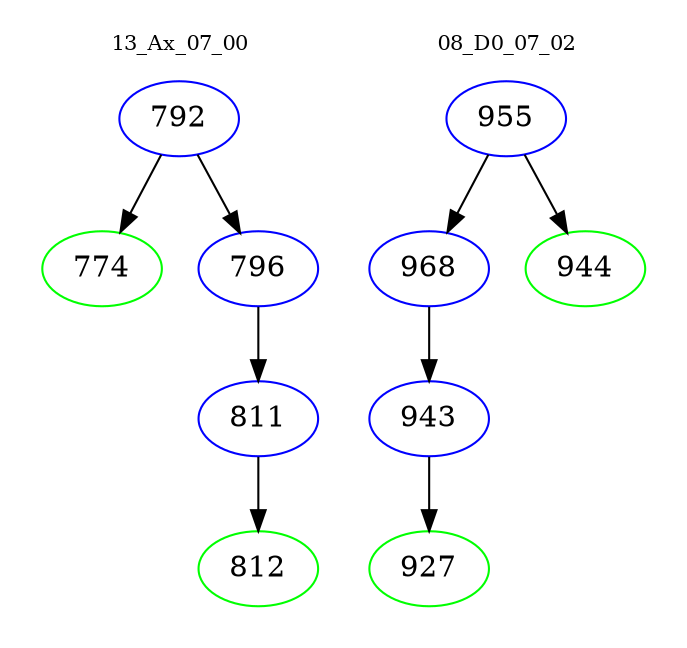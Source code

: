 digraph{
subgraph cluster_0 {
color = white
label = "13_Ax_07_00";
fontsize=10;
T0_792 [label="792", color="blue"]
T0_792 -> T0_774 [color="black"]
T0_774 [label="774", color="green"]
T0_792 -> T0_796 [color="black"]
T0_796 [label="796", color="blue"]
T0_796 -> T0_811 [color="black"]
T0_811 [label="811", color="blue"]
T0_811 -> T0_812 [color="black"]
T0_812 [label="812", color="green"]
}
subgraph cluster_1 {
color = white
label = "08_D0_07_02";
fontsize=10;
T1_955 [label="955", color="blue"]
T1_955 -> T1_968 [color="black"]
T1_968 [label="968", color="blue"]
T1_968 -> T1_943 [color="black"]
T1_943 [label="943", color="blue"]
T1_943 -> T1_927 [color="black"]
T1_927 [label="927", color="green"]
T1_955 -> T1_944 [color="black"]
T1_944 [label="944", color="green"]
}
}
